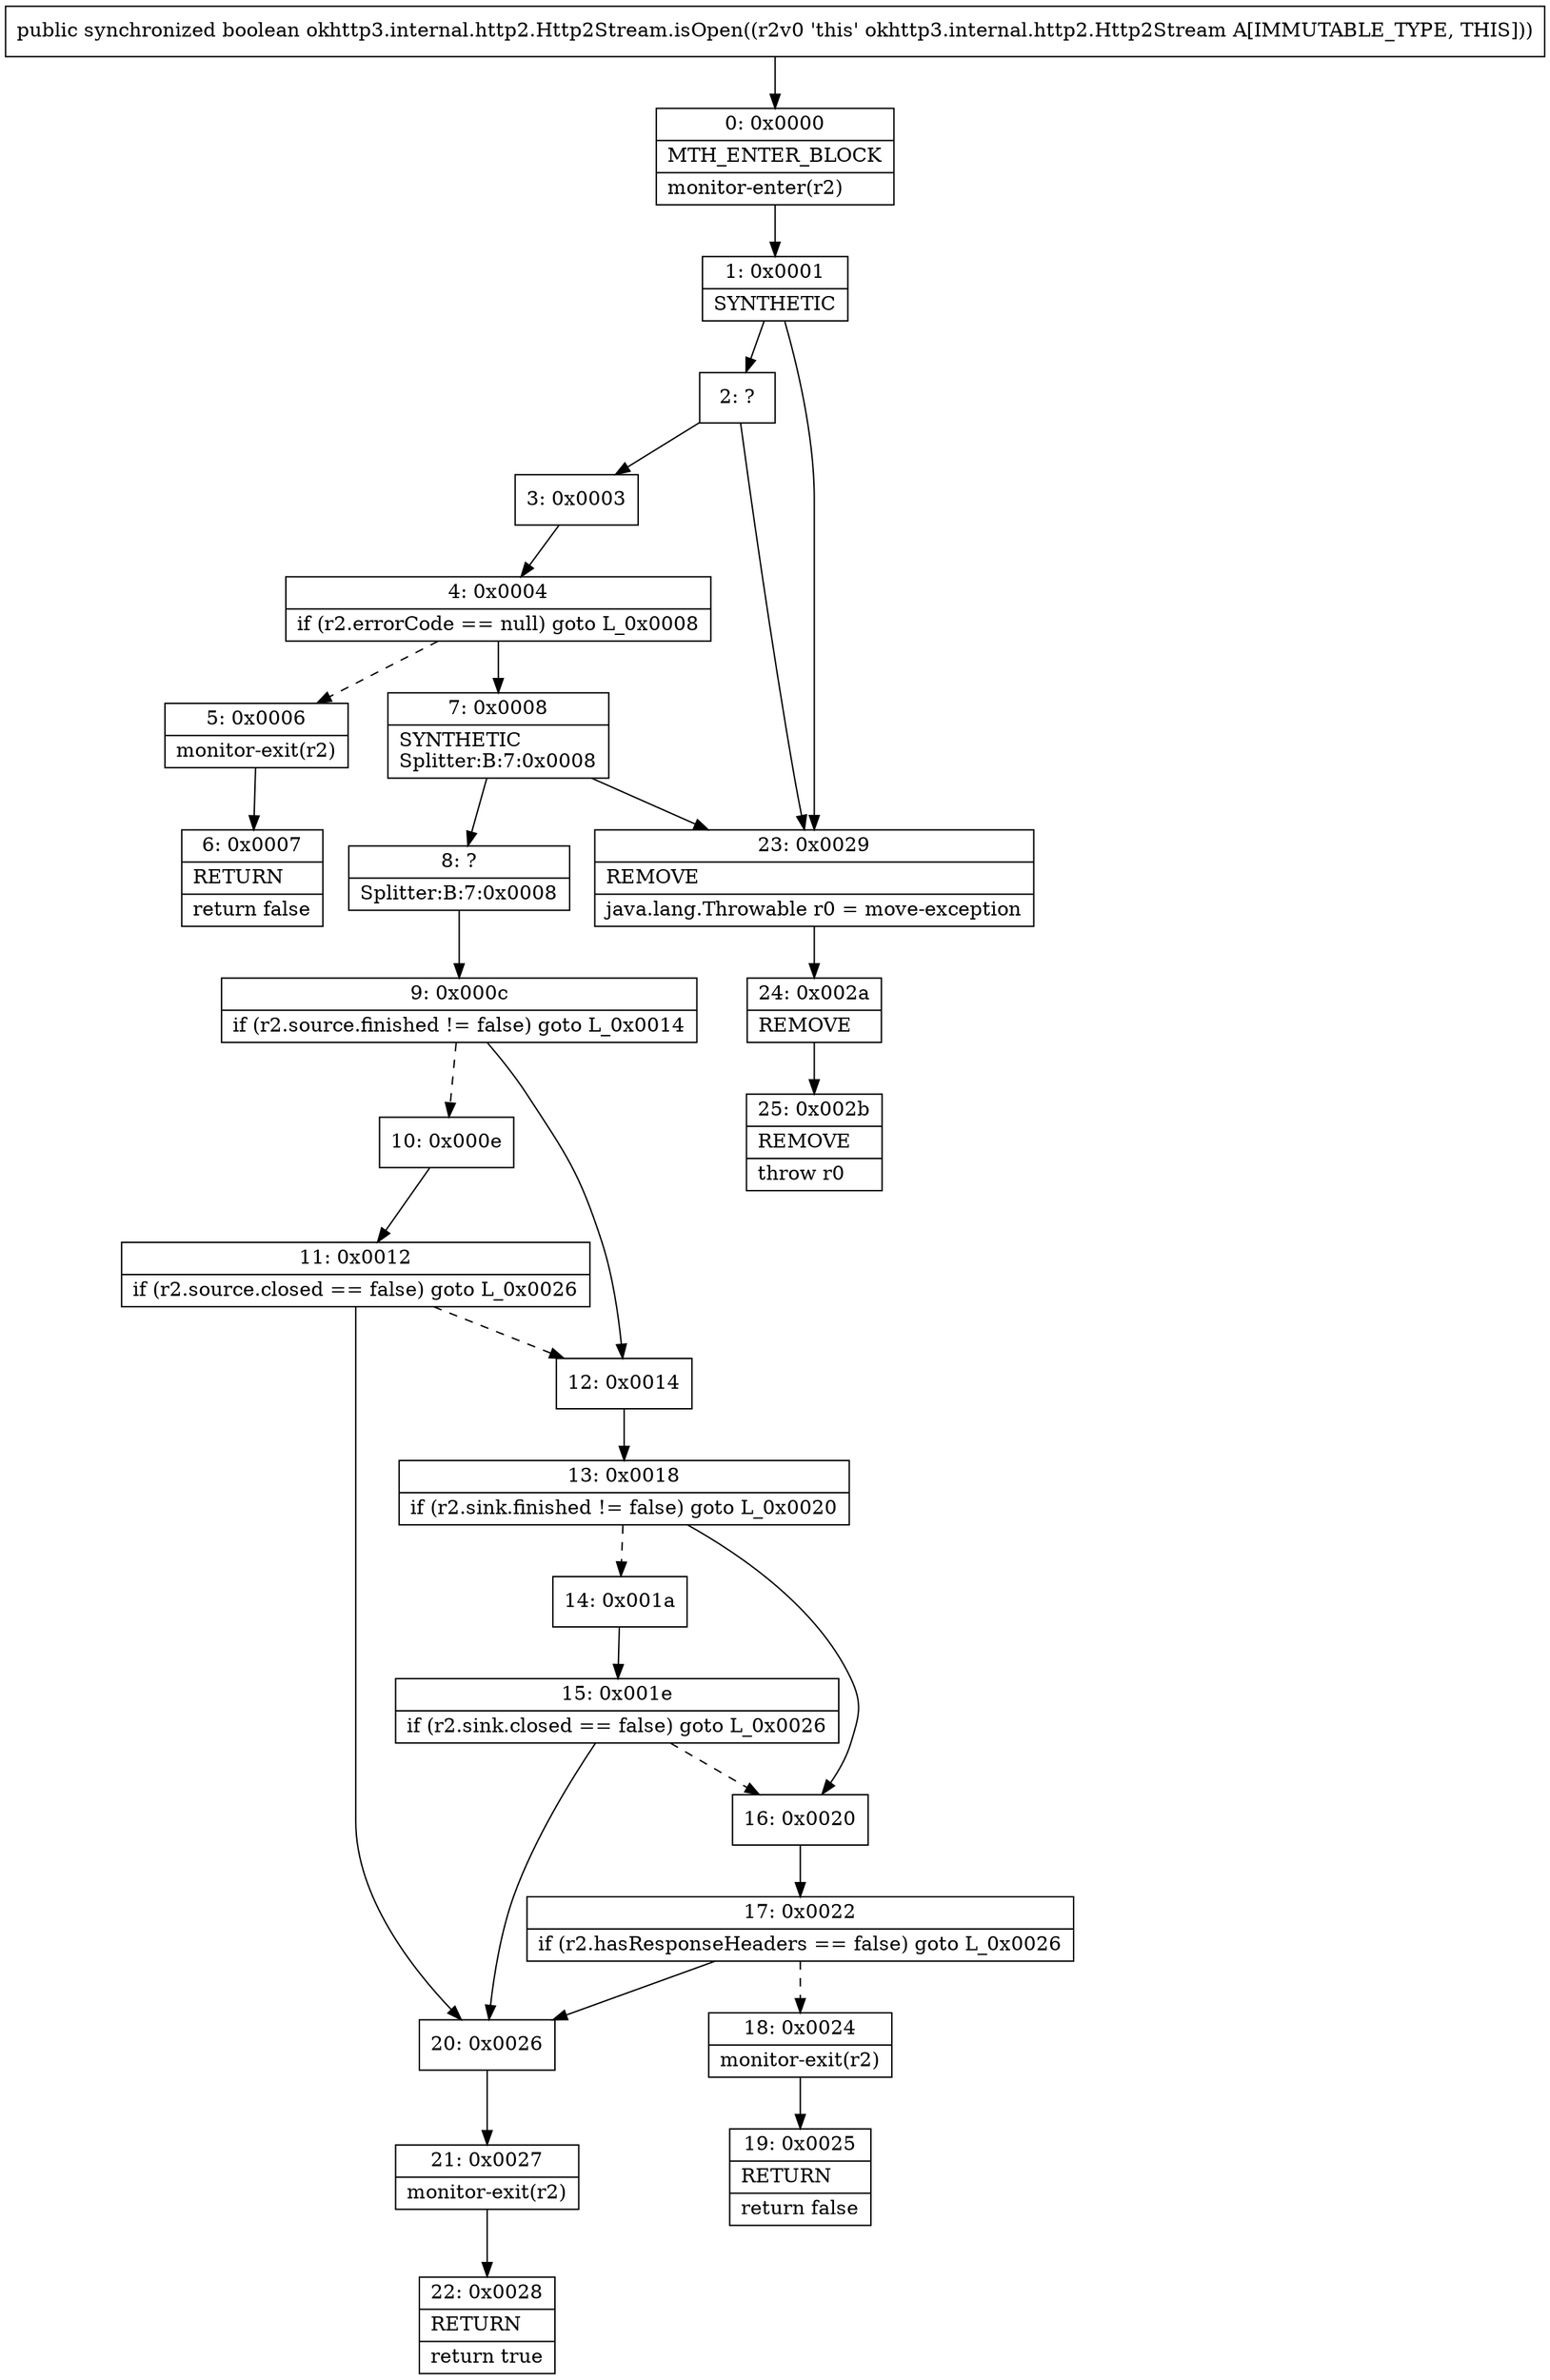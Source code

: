 digraph "CFG forokhttp3.internal.http2.Http2Stream.isOpen()Z" {
Node_0 [shape=record,label="{0\:\ 0x0000|MTH_ENTER_BLOCK\l|monitor\-enter(r2)\l}"];
Node_1 [shape=record,label="{1\:\ 0x0001|SYNTHETIC\l}"];
Node_2 [shape=record,label="{2\:\ ?}"];
Node_3 [shape=record,label="{3\:\ 0x0003}"];
Node_4 [shape=record,label="{4\:\ 0x0004|if (r2.errorCode == null) goto L_0x0008\l}"];
Node_5 [shape=record,label="{5\:\ 0x0006|monitor\-exit(r2)\l}"];
Node_6 [shape=record,label="{6\:\ 0x0007|RETURN\l|return false\l}"];
Node_7 [shape=record,label="{7\:\ 0x0008|SYNTHETIC\lSplitter:B:7:0x0008\l}"];
Node_8 [shape=record,label="{8\:\ ?|Splitter:B:7:0x0008\l}"];
Node_9 [shape=record,label="{9\:\ 0x000c|if (r2.source.finished != false) goto L_0x0014\l}"];
Node_10 [shape=record,label="{10\:\ 0x000e}"];
Node_11 [shape=record,label="{11\:\ 0x0012|if (r2.source.closed == false) goto L_0x0026\l}"];
Node_12 [shape=record,label="{12\:\ 0x0014}"];
Node_13 [shape=record,label="{13\:\ 0x0018|if (r2.sink.finished != false) goto L_0x0020\l}"];
Node_14 [shape=record,label="{14\:\ 0x001a}"];
Node_15 [shape=record,label="{15\:\ 0x001e|if (r2.sink.closed == false) goto L_0x0026\l}"];
Node_16 [shape=record,label="{16\:\ 0x0020}"];
Node_17 [shape=record,label="{17\:\ 0x0022|if (r2.hasResponseHeaders == false) goto L_0x0026\l}"];
Node_18 [shape=record,label="{18\:\ 0x0024|monitor\-exit(r2)\l}"];
Node_19 [shape=record,label="{19\:\ 0x0025|RETURN\l|return false\l}"];
Node_20 [shape=record,label="{20\:\ 0x0026}"];
Node_21 [shape=record,label="{21\:\ 0x0027|monitor\-exit(r2)\l}"];
Node_22 [shape=record,label="{22\:\ 0x0028|RETURN\l|return true\l}"];
Node_23 [shape=record,label="{23\:\ 0x0029|REMOVE\l|java.lang.Throwable r0 = move\-exception\l}"];
Node_24 [shape=record,label="{24\:\ 0x002a|REMOVE\l}"];
Node_25 [shape=record,label="{25\:\ 0x002b|REMOVE\l|throw r0\l}"];
MethodNode[shape=record,label="{public synchronized boolean okhttp3.internal.http2.Http2Stream.isOpen((r2v0 'this' okhttp3.internal.http2.Http2Stream A[IMMUTABLE_TYPE, THIS])) }"];
MethodNode -> Node_0;
Node_0 -> Node_1;
Node_1 -> Node_2;
Node_1 -> Node_23;
Node_2 -> Node_3;
Node_2 -> Node_23;
Node_3 -> Node_4;
Node_4 -> Node_5[style=dashed];
Node_4 -> Node_7;
Node_5 -> Node_6;
Node_7 -> Node_8;
Node_7 -> Node_23;
Node_8 -> Node_9;
Node_9 -> Node_10[style=dashed];
Node_9 -> Node_12;
Node_10 -> Node_11;
Node_11 -> Node_12[style=dashed];
Node_11 -> Node_20;
Node_12 -> Node_13;
Node_13 -> Node_14[style=dashed];
Node_13 -> Node_16;
Node_14 -> Node_15;
Node_15 -> Node_16[style=dashed];
Node_15 -> Node_20;
Node_16 -> Node_17;
Node_17 -> Node_18[style=dashed];
Node_17 -> Node_20;
Node_18 -> Node_19;
Node_20 -> Node_21;
Node_21 -> Node_22;
Node_23 -> Node_24;
Node_24 -> Node_25;
}

